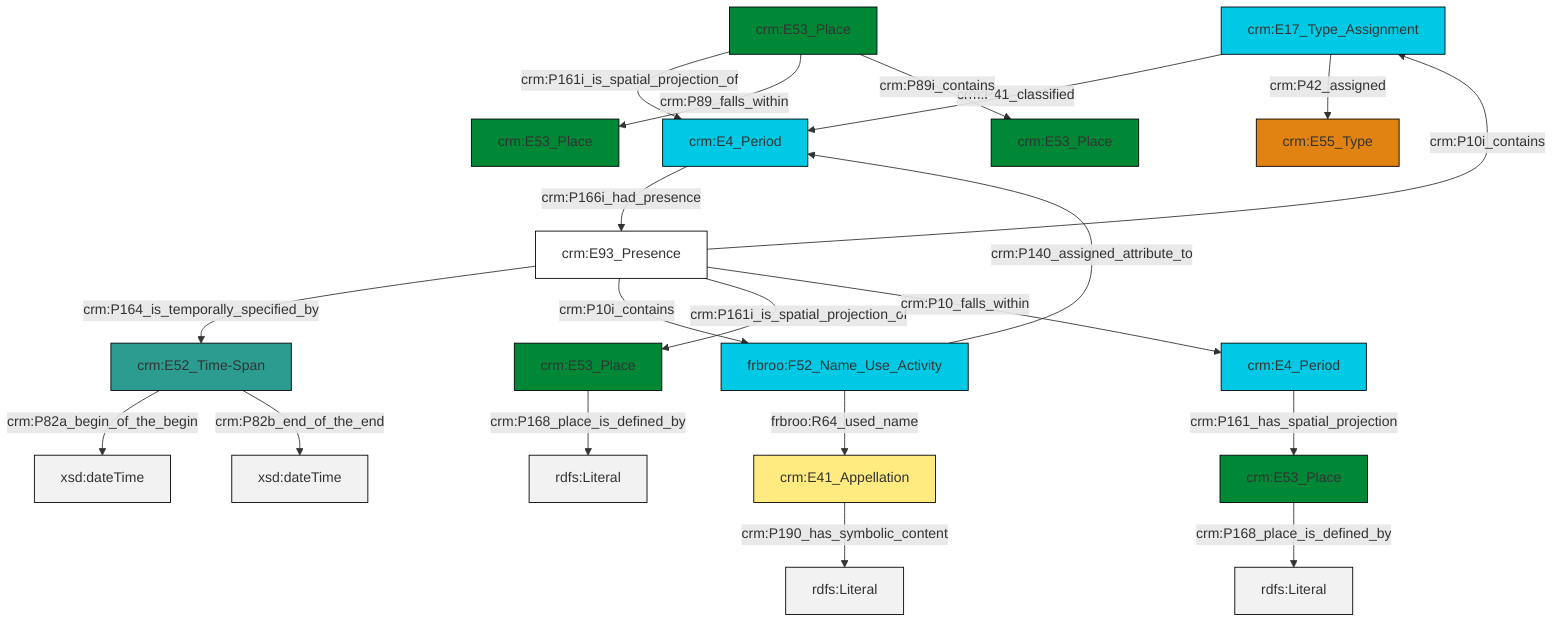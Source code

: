 graph TD
classDef Literal fill:#f2f2f2,stroke:#000000;
classDef CRM_Entity fill:#FFFFFF,stroke:#000000;
classDef Temporal_Entity fill:#00C9E6, stroke:#000000;
classDef Type fill:#E18312, stroke:#000000;
classDef Time-Span fill:#2C9C91, stroke:#000000;
classDef Appellation fill:#FFEB7F, stroke:#000000;
classDef Place fill:#008836, stroke:#000000;
classDef Persistent_Item fill:#B266B2, stroke:#000000;
classDef Conceptual_Object fill:#FFD700, stroke:#000000;
classDef Physical_Thing fill:#D2B48C, stroke:#000000;
classDef Actor fill:#f58aad, stroke:#000000;
classDef PC_Classes fill:#4ce600, stroke:#000000;
classDef Multi fill:#cccccc,stroke:#000000;

0["crm:E17_Type_Assignment"]:::Temporal_Entity -->|crm:P41_classified| 1["crm:E4_Period"]:::Temporal_Entity
2["crm:E53_Place"]:::Place -->|crm:P161i_is_spatial_projection_of| 1["crm:E4_Period"]:::Temporal_Entity
2["crm:E53_Place"]:::Place -->|crm:P89_falls_within| 3["crm:E53_Place"]:::Place
4["crm:E53_Place"]:::Place -->|crm:P168_place_is_defined_by| 5[rdfs:Literal]:::Literal
1["crm:E4_Period"]:::Temporal_Entity -->|crm:P166i_had_presence| 8["crm:E93_Presence"]:::CRM_Entity
10["crm:E53_Place"]:::Place -->|crm:P168_place_is_defined_by| 11[rdfs:Literal]:::Literal
0["crm:E17_Type_Assignment"]:::Temporal_Entity -->|crm:P42_assigned| 6["crm:E55_Type"]:::Type
8["crm:E93_Presence"]:::CRM_Entity -->|crm:P164_is_temporally_specified_by| 12["crm:E52_Time-Span"]:::Time-Span
8["crm:E93_Presence"]:::CRM_Entity -->|crm:P10i_contains| 16["frbroo:F52_Name_Use_Activity"]:::Temporal_Entity
18["crm:E41_Appellation"]:::Appellation -->|crm:P190_has_symbolic_content| 19[rdfs:Literal]:::Literal
12["crm:E52_Time-Span"]:::Time-Span -->|crm:P82a_begin_of_the_begin| 21[xsd:dateTime]:::Literal
8["crm:E93_Presence"]:::CRM_Entity -->|crm:P10i_contains| 0["crm:E17_Type_Assignment"]:::Temporal_Entity
26["crm:E4_Period"]:::Temporal_Entity -->|crm:P161_has_spatial_projection| 10["crm:E53_Place"]:::Place
12["crm:E52_Time-Span"]:::Time-Span -->|crm:P82b_end_of_the_end| 28[xsd:dateTime]:::Literal
2["crm:E53_Place"]:::Place -->|crm:P89i_contains| 13["crm:E53_Place"]:::Place
8["crm:E93_Presence"]:::CRM_Entity -->|crm:P161i_is_spatial_projection_of| 4["crm:E53_Place"]:::Place
8["crm:E93_Presence"]:::CRM_Entity -->|crm:P10_falls_within| 26["crm:E4_Period"]:::Temporal_Entity
16["frbroo:F52_Name_Use_Activity"]:::Temporal_Entity -->|crm:P140_assigned_attribute_to| 1["crm:E4_Period"]:::Temporal_Entity
16["frbroo:F52_Name_Use_Activity"]:::Temporal_Entity -->|frbroo:R64_used_name| 18["crm:E41_Appellation"]:::Appellation